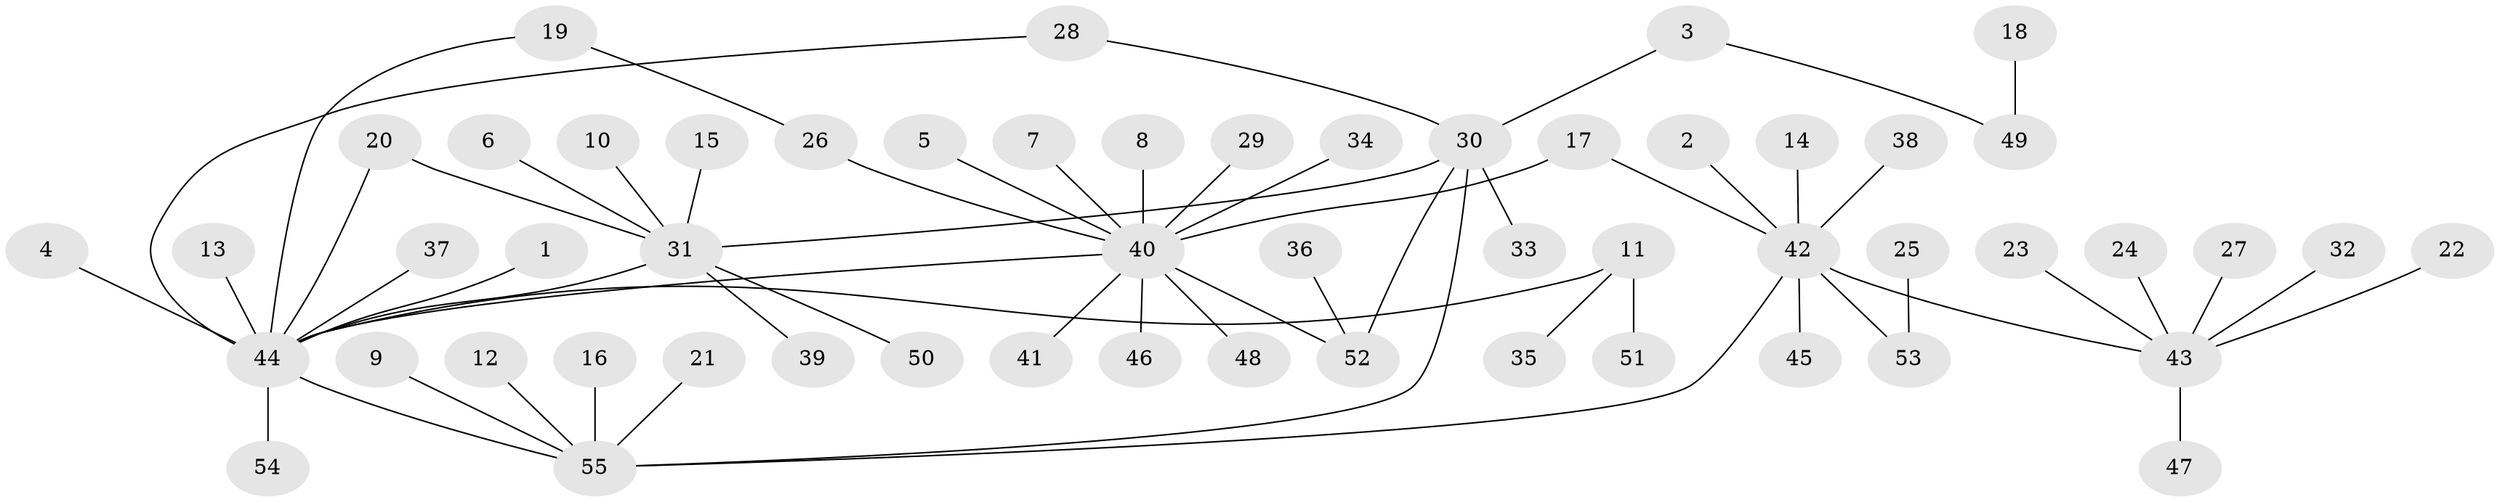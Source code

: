 // original degree distribution, {14: 0.007462686567164179, 15: 0.007462686567164179, 10: 0.014925373134328358, 11: 0.014925373134328358, 3: 0.07462686567164178, 5: 0.029850746268656716, 2: 0.16417910447761194, 1: 0.6417910447761194, 4: 0.03731343283582089, 9: 0.007462686567164179}
// Generated by graph-tools (version 1.1) at 2025/36/03/04/25 23:36:41]
// undirected, 55 vertices, 60 edges
graph export_dot {
  node [color=gray90,style=filled];
  1;
  2;
  3;
  4;
  5;
  6;
  7;
  8;
  9;
  10;
  11;
  12;
  13;
  14;
  15;
  16;
  17;
  18;
  19;
  20;
  21;
  22;
  23;
  24;
  25;
  26;
  27;
  28;
  29;
  30;
  31;
  32;
  33;
  34;
  35;
  36;
  37;
  38;
  39;
  40;
  41;
  42;
  43;
  44;
  45;
  46;
  47;
  48;
  49;
  50;
  51;
  52;
  53;
  54;
  55;
  1 -- 44 [weight=1.0];
  2 -- 42 [weight=1.0];
  3 -- 30 [weight=1.0];
  3 -- 49 [weight=1.0];
  4 -- 44 [weight=1.0];
  5 -- 40 [weight=1.0];
  6 -- 31 [weight=1.0];
  7 -- 40 [weight=1.0];
  8 -- 40 [weight=1.0];
  9 -- 55 [weight=1.0];
  10 -- 31 [weight=1.0];
  11 -- 35 [weight=1.0];
  11 -- 44 [weight=1.0];
  11 -- 51 [weight=1.0];
  12 -- 55 [weight=1.0];
  13 -- 44 [weight=1.0];
  14 -- 42 [weight=1.0];
  15 -- 31 [weight=1.0];
  16 -- 55 [weight=1.0];
  17 -- 40 [weight=1.0];
  17 -- 42 [weight=1.0];
  18 -- 49 [weight=1.0];
  19 -- 26 [weight=1.0];
  19 -- 44 [weight=1.0];
  20 -- 31 [weight=1.0];
  20 -- 44 [weight=1.0];
  21 -- 55 [weight=1.0];
  22 -- 43 [weight=1.0];
  23 -- 43 [weight=1.0];
  24 -- 43 [weight=1.0];
  25 -- 53 [weight=1.0];
  26 -- 40 [weight=1.0];
  27 -- 43 [weight=1.0];
  28 -- 30 [weight=1.0];
  28 -- 44 [weight=1.0];
  29 -- 40 [weight=1.0];
  30 -- 31 [weight=1.0];
  30 -- 33 [weight=1.0];
  30 -- 52 [weight=1.0];
  30 -- 55 [weight=1.0];
  31 -- 39 [weight=1.0];
  31 -- 44 [weight=1.0];
  31 -- 50 [weight=1.0];
  32 -- 43 [weight=1.0];
  34 -- 40 [weight=1.0];
  36 -- 52 [weight=1.0];
  37 -- 44 [weight=1.0];
  38 -- 42 [weight=1.0];
  40 -- 41 [weight=1.0];
  40 -- 44 [weight=1.0];
  40 -- 46 [weight=1.0];
  40 -- 48 [weight=1.0];
  40 -- 52 [weight=1.0];
  42 -- 43 [weight=1.0];
  42 -- 45 [weight=1.0];
  42 -- 53 [weight=1.0];
  42 -- 55 [weight=1.0];
  43 -- 47 [weight=1.0];
  44 -- 54 [weight=1.0];
  44 -- 55 [weight=1.0];
}
